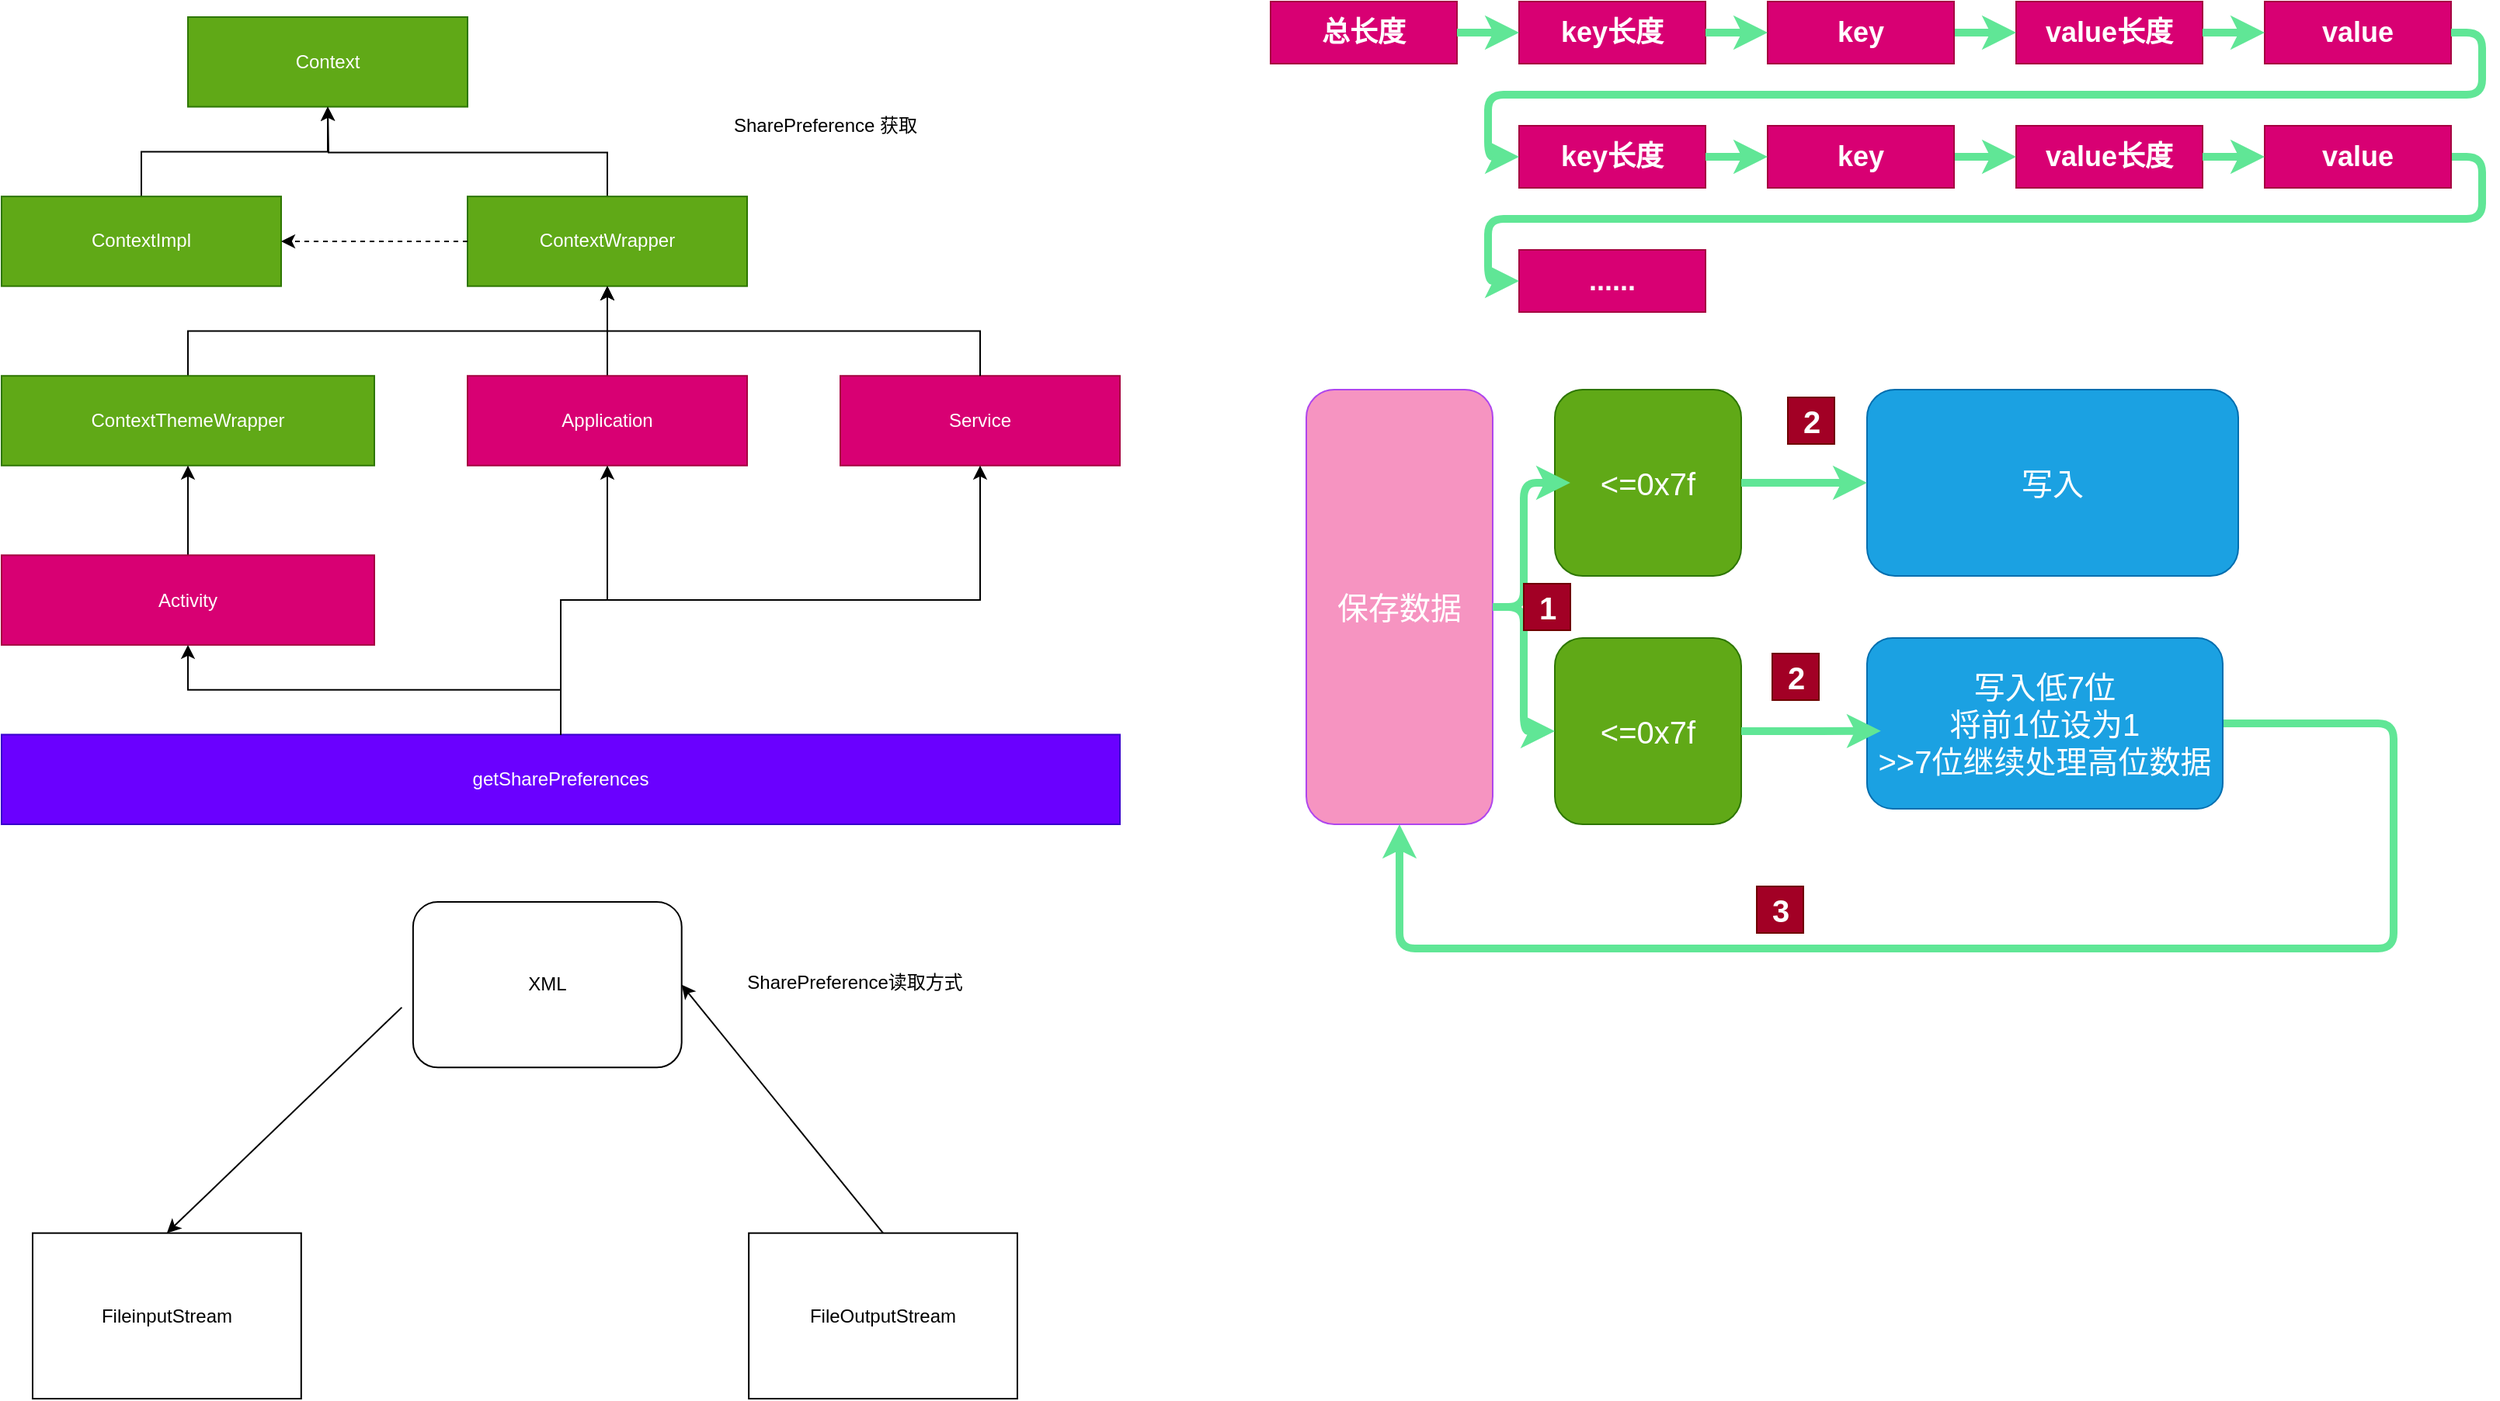 <mxfile version="13.6.5">
    <diagram id="Hz8ojdd6aVt_hYoi2Gim" name="MMKV">
        <mxGraphModel dx="954" dy="685" grid="1" gridSize="10" guides="1" tooltips="1" connect="1" arrows="1" fold="1" page="1" pageScale="1" pageWidth="827" pageHeight="1169" math="0" shadow="0">
            <root>
                <mxCell id="0"/>
                <mxCell id="1" parent="0"/>
                <mxCell id="2" value="" style="group" vertex="1" connectable="0" parent="1">
                    <mxGeometry x="40" y="40" width="720" height="520" as="geometry"/>
                </mxCell>
                <mxCell id="3" value="" style="group" vertex="1" connectable="0" parent="2">
                    <mxGeometry width="720" height="520" as="geometry"/>
                </mxCell>
                <mxCell id="4" value="Context" style="rounded=0;whiteSpace=wrap;html=1;fillColor=#60a917;strokeColor=#2D7600;fontColor=#ffffff;" vertex="1" parent="3">
                    <mxGeometry x="120.0" width="180" height="57.778" as="geometry"/>
                </mxCell>
                <mxCell id="5" value="getSharePreferences" style="rounded=0;whiteSpace=wrap;html=1;fillColor=#6a00ff;strokeColor=#3700CC;fontColor=#ffffff;" vertex="1" parent="3">
                    <mxGeometry y="462.222" width="720" height="57.778" as="geometry"/>
                </mxCell>
                <mxCell id="6" value="Service" style="rounded=0;whiteSpace=wrap;html=1;fillColor=#d80073;strokeColor=#A50040;fontColor=#ffffff;" vertex="1" parent="3">
                    <mxGeometry x="540.0" y="231.111" width="180" height="57.778" as="geometry"/>
                </mxCell>
                <mxCell id="7" style="edgeStyle=orthogonalEdgeStyle;rounded=0;jumpStyle=none;orthogonalLoop=1;jettySize=auto;html=1;entryX=0.5;entryY=1;entryDx=0;entryDy=0;" edge="1" parent="3" source="5" target="6">
                    <mxGeometry relative="1" as="geometry"/>
                </mxCell>
                <mxCell id="8" style="edgeStyle=orthogonalEdgeStyle;rounded=0;orthogonalLoop=1;jettySize=auto;html=1;exitX=0.5;exitY=0;exitDx=0;exitDy=0;" edge="1" parent="3" source="9">
                    <mxGeometry relative="1" as="geometry">
                        <mxPoint x="210.0" y="57.778" as="targetPoint"/>
                    </mxGeometry>
                </mxCell>
                <mxCell id="9" value="ContextWrapper" style="rounded=0;whiteSpace=wrap;html=1;fillColor=#60a917;strokeColor=#2D7600;fontColor=#ffffff;" vertex="1" parent="3">
                    <mxGeometry x="300.0" y="115.556" width="180" height="57.778" as="geometry"/>
                </mxCell>
                <mxCell id="10" style="edgeStyle=orthogonalEdgeStyle;rounded=0;orthogonalLoop=1;jettySize=auto;html=1;exitX=0.5;exitY=0;exitDx=0;exitDy=0;entryX=0.5;entryY=1;entryDx=0;entryDy=0;" edge="1" parent="3" source="6" target="9">
                    <mxGeometry relative="1" as="geometry"/>
                </mxCell>
                <mxCell id="11" style="edgeStyle=orthogonalEdgeStyle;rounded=0;orthogonalLoop=1;jettySize=auto;html=1;exitX=0.5;exitY=0;exitDx=0;exitDy=0;" edge="1" parent="3" source="12" target="9">
                    <mxGeometry relative="1" as="geometry"/>
                </mxCell>
                <mxCell id="12" value="ContextThemeWrapper" style="rounded=0;whiteSpace=wrap;html=1;fillColor=#60a917;strokeColor=#2D7600;fontColor=#ffffff;" vertex="1" parent="3">
                    <mxGeometry y="231.111" width="240.0" height="57.778" as="geometry"/>
                </mxCell>
                <mxCell id="13" style="edgeStyle=orthogonalEdgeStyle;rounded=0;orthogonalLoop=1;jettySize=auto;html=1;entryX=0.5;entryY=1;entryDx=0;entryDy=0;" edge="1" parent="3" source="14" target="9">
                    <mxGeometry relative="1" as="geometry"/>
                </mxCell>
                <mxCell id="14" value="Application" style="rounded=0;whiteSpace=wrap;html=1;fillColor=#d80073;strokeColor=#A50040;fontColor=#ffffff;" vertex="1" parent="3">
                    <mxGeometry x="300.0" y="231.111" width="180" height="57.778" as="geometry"/>
                </mxCell>
                <mxCell id="15" style="edgeStyle=orthogonalEdgeStyle;rounded=0;jumpStyle=none;orthogonalLoop=1;jettySize=auto;html=1;" edge="1" parent="3" source="5" target="14">
                    <mxGeometry relative="1" as="geometry"/>
                </mxCell>
                <mxCell id="16" style="edgeStyle=orthogonalEdgeStyle;rounded=0;orthogonalLoop=1;jettySize=auto;html=1;exitX=0.5;exitY=0;exitDx=0;exitDy=0;" edge="1" parent="3" source="17" target="4">
                    <mxGeometry relative="1" as="geometry"/>
                </mxCell>
                <mxCell id="17" value="ContextImpl" style="rounded=0;whiteSpace=wrap;html=1;fillColor=#60a917;strokeColor=#2D7600;fontColor=#ffffff;" vertex="1" parent="3">
                    <mxGeometry y="115.556" width="180" height="57.778" as="geometry"/>
                </mxCell>
                <mxCell id="18" style="edgeStyle=orthogonalEdgeStyle;rounded=0;orthogonalLoop=1;jettySize=auto;html=1;entryX=1;entryY=0.5;entryDx=0;entryDy=0;jumpStyle=none;dashed=1;" edge="1" parent="3" source="9" target="17">
                    <mxGeometry relative="1" as="geometry"/>
                </mxCell>
                <mxCell id="19" style="edgeStyle=orthogonalEdgeStyle;rounded=0;jumpStyle=none;orthogonalLoop=1;jettySize=auto;html=1;entryX=0.5;entryY=1;entryDx=0;entryDy=0;" edge="1" parent="3" source="20" target="12">
                    <mxGeometry relative="1" as="geometry"/>
                </mxCell>
                <mxCell id="20" value="Activity" style="rounded=0;whiteSpace=wrap;html=1;fillColor=#d80073;strokeColor=#A50040;fontColor=#ffffff;" vertex="1" parent="3">
                    <mxGeometry y="346.667" width="240.0" height="57.778" as="geometry"/>
                </mxCell>
                <mxCell id="21" style="edgeStyle=orthogonalEdgeStyle;rounded=0;jumpStyle=none;orthogonalLoop=1;jettySize=auto;html=1;entryX=0.5;entryY=1;entryDx=0;entryDy=0;" edge="1" parent="3" source="5" target="20">
                    <mxGeometry relative="1" as="geometry"/>
                </mxCell>
                <mxCell id="22" value="SharePreference 获取" style="text;html=1;align=center;verticalAlign=middle;resizable=0;points=[];autosize=1;" vertex="1" parent="2">
                    <mxGeometry x="465" y="60" width="130" height="20" as="geometry"/>
                </mxCell>
                <mxCell id="23" value="" style="group" vertex="1" connectable="0" parent="1">
                    <mxGeometry x="60" y="610" width="670" height="320" as="geometry"/>
                </mxCell>
                <mxCell id="24" value="FileOutputStream" style="rounded=0;whiteSpace=wrap;html=1;" vertex="1" parent="23">
                    <mxGeometry x="461.075" y="213.333" width="172.903" height="106.667" as="geometry"/>
                </mxCell>
                <mxCell id="25" value="XML" style="rounded=1;whiteSpace=wrap;html=1;" vertex="1" parent="23">
                    <mxGeometry x="244.946" width="172.903" height="106.667" as="geometry"/>
                </mxCell>
                <mxCell id="26" value="FileinputStream" style="rounded=0;whiteSpace=wrap;html=1;" vertex="1" parent="23">
                    <mxGeometry y="213.333" width="172.903" height="106.667" as="geometry"/>
                </mxCell>
                <mxCell id="27" value="" style="endArrow=classic;html=1;exitX=-0.042;exitY=0.637;exitDx=0;exitDy=0;exitPerimeter=0;entryX=0.5;entryY=0;entryDx=0;entryDy=0;" edge="1" parent="23" source="25" target="26">
                    <mxGeometry width="50" height="50" relative="1" as="geometry">
                        <mxPoint x="461.075" y="177.778" as="sourcePoint"/>
                        <mxPoint x="533.118" y="88.889" as="targetPoint"/>
                    </mxGeometry>
                </mxCell>
                <mxCell id="28" value="" style="endArrow=classic;html=1;exitX=0.5;exitY=0;exitDx=0;exitDy=0;entryX=1;entryY=0.5;entryDx=0;entryDy=0;" edge="1" parent="23" source="24" target="25">
                    <mxGeometry width="50" height="50" relative="1" as="geometry">
                        <mxPoint x="461.075" y="177.778" as="sourcePoint"/>
                        <mxPoint x="533.118" y="88.889" as="targetPoint"/>
                    </mxGeometry>
                </mxCell>
                <mxCell id="29" value="SharePreference读取方式&lt;br&gt;&lt;br&gt;" style="text;html=1;align=center;verticalAlign=middle;resizable=0;points=[];autosize=1;" vertex="1" parent="23">
                    <mxGeometry x="453.871" y="44.444" width="150" height="30" as="geometry"/>
                </mxCell>
                <mxCell id="30" value="" style="group" vertex="1" connectable="0" parent="1">
                    <mxGeometry x="827" y="30" width="790" height="200" as="geometry"/>
                </mxCell>
                <mxCell id="31" value="&lt;b&gt;&lt;font style=&quot;font-size: 18px&quot;&gt;总长度&lt;/font&gt;&lt;/b&gt;" style="rounded=0;whiteSpace=wrap;html=1;sketch=0;strokeColor=#A50040;fillColor=#d80073;fontColor=#ffffff;" vertex="1" parent="30">
                    <mxGeometry x="30" width="120" height="40" as="geometry"/>
                </mxCell>
                <mxCell id="32" value="&lt;b&gt;&lt;font style=&quot;font-size: 18px&quot;&gt;key长度&lt;/font&gt;&lt;/b&gt;" style="rounded=0;whiteSpace=wrap;html=1;sketch=0;strokeColor=#A50040;fillColor=#d80073;fontColor=#ffffff;" vertex="1" parent="30">
                    <mxGeometry x="190" width="120" height="40" as="geometry"/>
                </mxCell>
                <mxCell id="33" style="edgeStyle=orthogonalEdgeStyle;curved=0;rounded=1;sketch=0;orthogonalLoop=1;jettySize=auto;html=1;entryX=0;entryY=0.5;entryDx=0;entryDy=0;strokeColor=#60E696;fillColor=#F694C1;fontColor=#095C86;strokeWidth=5;" edge="1" parent="30" source="31" target="32">
                    <mxGeometry relative="1" as="geometry"/>
                </mxCell>
                <mxCell id="34" value="&lt;b&gt;&lt;font style=&quot;font-size: 18px&quot;&gt;value长度&lt;/font&gt;&lt;/b&gt;" style="rounded=0;whiteSpace=wrap;html=1;sketch=0;strokeColor=#A50040;fillColor=#d80073;fontColor=#ffffff;" vertex="1" parent="30">
                    <mxGeometry x="510" width="120" height="40" as="geometry"/>
                </mxCell>
                <mxCell id="35" value="&lt;b&gt;&lt;font style=&quot;font-size: 18px&quot;&gt;value&lt;/font&gt;&lt;/b&gt;" style="rounded=0;whiteSpace=wrap;html=1;sketch=0;strokeColor=#A50040;fillColor=#d80073;fontColor=#ffffff;" vertex="1" parent="30">
                    <mxGeometry x="670" width="120" height="40" as="geometry"/>
                </mxCell>
                <mxCell id="36" style="edgeStyle=orthogonalEdgeStyle;curved=0;rounded=1;sketch=0;orthogonalLoop=1;jettySize=auto;html=1;strokeColor=#60E696;strokeWidth=5;fillColor=#F694C1;fontColor=#095C86;" edge="1" parent="30" source="34" target="35">
                    <mxGeometry relative="1" as="geometry"/>
                </mxCell>
                <mxCell id="37" style="edgeStyle=orthogonalEdgeStyle;curved=0;rounded=1;sketch=0;orthogonalLoop=1;jettySize=auto;html=1;entryX=0;entryY=0.5;entryDx=0;entryDy=0;strokeColor=#60E696;strokeWidth=5;fillColor=#F694C1;fontColor=#095C86;" edge="1" parent="30" source="38" target="34">
                    <mxGeometry relative="1" as="geometry"/>
                </mxCell>
                <mxCell id="38" value="&lt;b&gt;&lt;font style=&quot;font-size: 18px&quot;&gt;key&lt;/font&gt;&lt;/b&gt;" style="rounded=0;whiteSpace=wrap;html=1;sketch=0;strokeColor=#A50040;fillColor=#d80073;fontColor=#ffffff;" vertex="1" parent="30">
                    <mxGeometry x="350" width="120" height="40" as="geometry"/>
                </mxCell>
                <mxCell id="39" style="edgeStyle=orthogonalEdgeStyle;curved=0;rounded=1;sketch=0;orthogonalLoop=1;jettySize=auto;html=1;exitX=1;exitY=0.5;exitDx=0;exitDy=0;entryX=0;entryY=0.5;entryDx=0;entryDy=0;strokeColor=#60E696;strokeWidth=5;fillColor=#F694C1;fontColor=#095C86;" edge="1" parent="30" source="32" target="38">
                    <mxGeometry relative="1" as="geometry"/>
                </mxCell>
                <mxCell id="40" value="&lt;b&gt;&lt;font style=&quot;font-size: 18px&quot;&gt;......&lt;/font&gt;&lt;/b&gt;" style="rounded=0;whiteSpace=wrap;html=1;sketch=0;strokeColor=#A50040;fillColor=#d80073;fontColor=#ffffff;" vertex="1" parent="30">
                    <mxGeometry x="190" y="160" width="120" height="40" as="geometry"/>
                </mxCell>
                <mxCell id="41" value="&lt;b&gt;&lt;font style=&quot;font-size: 18px&quot;&gt;key长度&lt;/font&gt;&lt;/b&gt;" style="rounded=0;whiteSpace=wrap;html=1;sketch=0;strokeColor=#A50040;fillColor=#d80073;fontColor=#ffffff;" vertex="1" parent="30">
                    <mxGeometry x="190" y="80" width="120" height="40" as="geometry"/>
                </mxCell>
                <mxCell id="42" style="edgeStyle=orthogonalEdgeStyle;curved=0;rounded=1;sketch=0;orthogonalLoop=1;jettySize=auto;html=1;exitX=1;exitY=0.5;exitDx=0;exitDy=0;entryX=0;entryY=0.5;entryDx=0;entryDy=0;strokeColor=#60E696;strokeWidth=5;fillColor=#F694C1;fontColor=#095C86;" edge="1" parent="30" source="35" target="41">
                    <mxGeometry relative="1" as="geometry"/>
                </mxCell>
                <mxCell id="43" value="&lt;b&gt;&lt;font style=&quot;font-size: 18px&quot;&gt;value长度&lt;/font&gt;&lt;/b&gt;" style="rounded=0;whiteSpace=wrap;html=1;sketch=0;strokeColor=#A50040;fillColor=#d80073;fontColor=#ffffff;" vertex="1" parent="30">
                    <mxGeometry x="510" y="80" width="120" height="40" as="geometry"/>
                </mxCell>
                <mxCell id="44" style="edgeStyle=orthogonalEdgeStyle;curved=0;rounded=1;sketch=0;orthogonalLoop=1;jettySize=auto;html=1;exitX=1;exitY=0.5;exitDx=0;exitDy=0;entryX=0;entryY=0.5;entryDx=0;entryDy=0;strokeColor=#60E696;strokeWidth=5;fillColor=#F694C1;fontColor=#095C86;" edge="1" parent="30" source="45" target="40">
                    <mxGeometry relative="1" as="geometry"/>
                </mxCell>
                <mxCell id="45" value="&lt;b&gt;&lt;font style=&quot;font-size: 18px&quot;&gt;value&lt;/font&gt;&lt;/b&gt;" style="rounded=0;whiteSpace=wrap;html=1;sketch=0;strokeColor=#A50040;fillColor=#d80073;fontColor=#ffffff;" vertex="1" parent="30">
                    <mxGeometry x="670" y="80" width="120" height="40" as="geometry"/>
                </mxCell>
                <mxCell id="46" style="edgeStyle=orthogonalEdgeStyle;curved=0;rounded=1;sketch=0;orthogonalLoop=1;jettySize=auto;html=1;strokeColor=#60E696;strokeWidth=5;fillColor=#F694C1;fontColor=#095C86;" edge="1" parent="30" source="43" target="45">
                    <mxGeometry relative="1" as="geometry"/>
                </mxCell>
                <mxCell id="47" style="edgeStyle=orthogonalEdgeStyle;curved=0;rounded=1;sketch=0;orthogonalLoop=1;jettySize=auto;html=1;strokeColor=#60E696;strokeWidth=5;fillColor=#F694C1;fontColor=#095C86;" edge="1" parent="30" source="48" target="43">
                    <mxGeometry relative="1" as="geometry"/>
                </mxCell>
                <mxCell id="48" value="&lt;b&gt;&lt;font style=&quot;font-size: 18px&quot;&gt;key&lt;/font&gt;&lt;/b&gt;" style="rounded=0;whiteSpace=wrap;html=1;sketch=0;strokeColor=#A50040;fillColor=#d80073;fontColor=#ffffff;" vertex="1" parent="30">
                    <mxGeometry x="350" y="80" width="120" height="40" as="geometry"/>
                </mxCell>
                <mxCell id="49" style="edgeStyle=orthogonalEdgeStyle;curved=0;rounded=1;sketch=0;orthogonalLoop=1;jettySize=auto;html=1;entryX=0;entryY=0.5;entryDx=0;entryDy=0;strokeColor=#60E696;strokeWidth=5;fillColor=#F694C1;fontColor=#095C86;" edge="1" parent="30" source="41" target="48">
                    <mxGeometry relative="1" as="geometry"/>
                </mxCell>
                <mxCell id="50" value="MMKV存储结构" style="text;html=1;align=center;verticalAlign=middle;resizable=0;points=[];autosize=1;fontStyle=1;fontColor=#FFFFFF;fontSize=20;" vertex="1" parent="30">
                    <mxGeometry y="120" width="160" height="30" as="geometry"/>
                </mxCell>
                <mxCell id="51" value="" style="group" vertex="1" connectable="0" parent="1">
                    <mxGeometry x="880" y="280" width="700" height="360" as="geometry"/>
                </mxCell>
                <mxCell id="52" value="" style="group" vertex="1" connectable="0" parent="51">
                    <mxGeometry width="700" height="360" as="geometry"/>
                </mxCell>
                <mxCell id="53" value="保存数据" style="rounded=1;whiteSpace=wrap;html=1;sketch=0;strokeColor=#AF45ED;fillColor=#F694C1;fontSize=20;fontColor=#FFFFFF;" vertex="1" parent="52">
                    <mxGeometry width="120" height="280" as="geometry"/>
                </mxCell>
                <mxCell id="54" value="&amp;lt;=0x7f" style="rounded=1;whiteSpace=wrap;html=1;sketch=0;strokeColor=#2D7600;fillColor=#60a917;fontSize=20;fontColor=#ffffff;" vertex="1" parent="52">
                    <mxGeometry x="160" width="120" height="120" as="geometry"/>
                </mxCell>
                <mxCell id="55" style="edgeStyle=orthogonalEdgeStyle;curved=0;rounded=1;sketch=0;orthogonalLoop=1;jettySize=auto;html=1;entryX=0.083;entryY=0.5;entryDx=0;entryDy=0;entryPerimeter=0;strokeColor=#60E696;strokeWidth=5;fillColor=#F694C1;fontSize=20;fontColor=#FFFFFF;" edge="1" parent="52" source="53" target="54">
                    <mxGeometry relative="1" as="geometry"/>
                </mxCell>
                <mxCell id="56" value="写入" style="rounded=1;whiteSpace=wrap;html=1;sketch=0;strokeColor=#006EAF;fillColor=#1ba1e2;fontSize=20;fontColor=#ffffff;" vertex="1" parent="52">
                    <mxGeometry x="361" width="239" height="120" as="geometry"/>
                </mxCell>
                <mxCell id="57" style="edgeStyle=orthogonalEdgeStyle;curved=0;rounded=1;sketch=0;orthogonalLoop=1;jettySize=auto;html=1;exitX=1;exitY=0.5;exitDx=0;exitDy=0;strokeColor=#60E696;strokeWidth=5;fillColor=#F694C1;fontSize=20;fontColor=#FFFFFF;" edge="1" parent="52" source="54" target="56">
                    <mxGeometry relative="1" as="geometry"/>
                </mxCell>
                <mxCell id="58" value="&amp;lt;=0x7f" style="rounded=1;whiteSpace=wrap;html=1;sketch=0;strokeColor=#2D7600;fillColor=#60a917;fontSize=20;fontColor=#ffffff;" vertex="1" parent="52">
                    <mxGeometry x="160" y="160" width="120" height="120" as="geometry"/>
                </mxCell>
                <mxCell id="59" style="edgeStyle=orthogonalEdgeStyle;curved=0;rounded=1;sketch=0;orthogonalLoop=1;jettySize=auto;html=1;strokeColor=#60E696;strokeWidth=5;fillColor=#F694C1;fontSize=20;fontColor=#FFFFFF;" edge="1" parent="52" source="53" target="58">
                    <mxGeometry relative="1" as="geometry"/>
                </mxCell>
                <mxCell id="60" style="edgeStyle=orthogonalEdgeStyle;curved=0;rounded=1;sketch=0;orthogonalLoop=1;jettySize=auto;html=1;entryX=0.5;entryY=1;entryDx=0;entryDy=0;strokeColor=#60E696;strokeWidth=5;fillColor=#F694C1;fontSize=20;fontColor=#FFFFFF;" edge="1" parent="52" source="61" target="53">
                    <mxGeometry relative="1" as="geometry">
                        <Array as="points">
                            <mxPoint x="700" y="215"/>
                            <mxPoint x="700" y="360"/>
                            <mxPoint x="60" y="360"/>
                        </Array>
                    </mxGeometry>
                </mxCell>
                <mxCell id="61" value="写入低7位&lt;br&gt;将前1位设为1&lt;br&gt;&amp;gt;&amp;gt;7位继续处理高位数据" style="rounded=1;whiteSpace=wrap;html=1;sketch=0;strokeColor=#006EAF;fillColor=#1ba1e2;fontSize=20;fontColor=#ffffff;" vertex="1" parent="52">
                    <mxGeometry x="361" y="160" width="229" height="110" as="geometry"/>
                </mxCell>
                <mxCell id="62" style="edgeStyle=orthogonalEdgeStyle;curved=0;rounded=1;sketch=0;orthogonalLoop=1;jettySize=auto;html=1;exitX=1;exitY=0.5;exitDx=0;exitDy=0;entryX=0.039;entryY=0.544;entryDx=0;entryDy=0;entryPerimeter=0;strokeColor=#60E696;strokeWidth=5;fillColor=#F694C1;fontSize=20;fontColor=#FFFFFF;" edge="1" parent="52" source="58" target="61">
                    <mxGeometry relative="1" as="geometry"/>
                </mxCell>
                <mxCell id="63" value="&lt;b&gt;1&lt;/b&gt;" style="text;html=1;align=center;verticalAlign=middle;resizable=0;points=[];autosize=1;fontSize=20;fontColor=#ffffff;fillColor=#a20025;strokeColor=#6F0000;" vertex="1" parent="52">
                    <mxGeometry x="140" y="125" width="30" height="30" as="geometry"/>
                </mxCell>
                <mxCell id="64" value="&lt;b&gt;2&lt;/b&gt;" style="text;html=1;align=center;verticalAlign=middle;resizable=0;points=[];autosize=1;fontSize=20;fontColor=#ffffff;fillColor=#a20025;strokeColor=#6F0000;" vertex="1" parent="52">
                    <mxGeometry x="300" y="170" width="30" height="30" as="geometry"/>
                </mxCell>
                <mxCell id="65" value="&lt;b&gt;2&lt;/b&gt;" style="text;html=1;align=center;verticalAlign=middle;resizable=0;points=[];autosize=1;fontSize=20;fontColor=#ffffff;fillColor=#a20025;strokeColor=#6F0000;" vertex="1" parent="52">
                    <mxGeometry x="310" y="5" width="30" height="30" as="geometry"/>
                </mxCell>
                <mxCell id="66" value="&lt;b&gt;3&lt;/b&gt;" style="text;html=1;align=center;verticalAlign=middle;resizable=0;points=[];autosize=1;fontSize=20;fontColor=#ffffff;fillColor=#a20025;strokeColor=#6F0000;" vertex="1" parent="52">
                    <mxGeometry x="290" y="320" width="30" height="30" as="geometry"/>
                </mxCell>
                <mxCell id="67" value="整型编码 Protobuf" style="text;html=1;align=center;verticalAlign=middle;resizable=0;points=[];autosize=1;fontSize=20;fontColor=#FFFFFF;" vertex="1" parent="51">
                    <mxGeometry x="350" y="305" width="180" height="30" as="geometry"/>
                </mxCell>
            </root>
        </mxGraphModel>
    </diagram>
</mxfile>